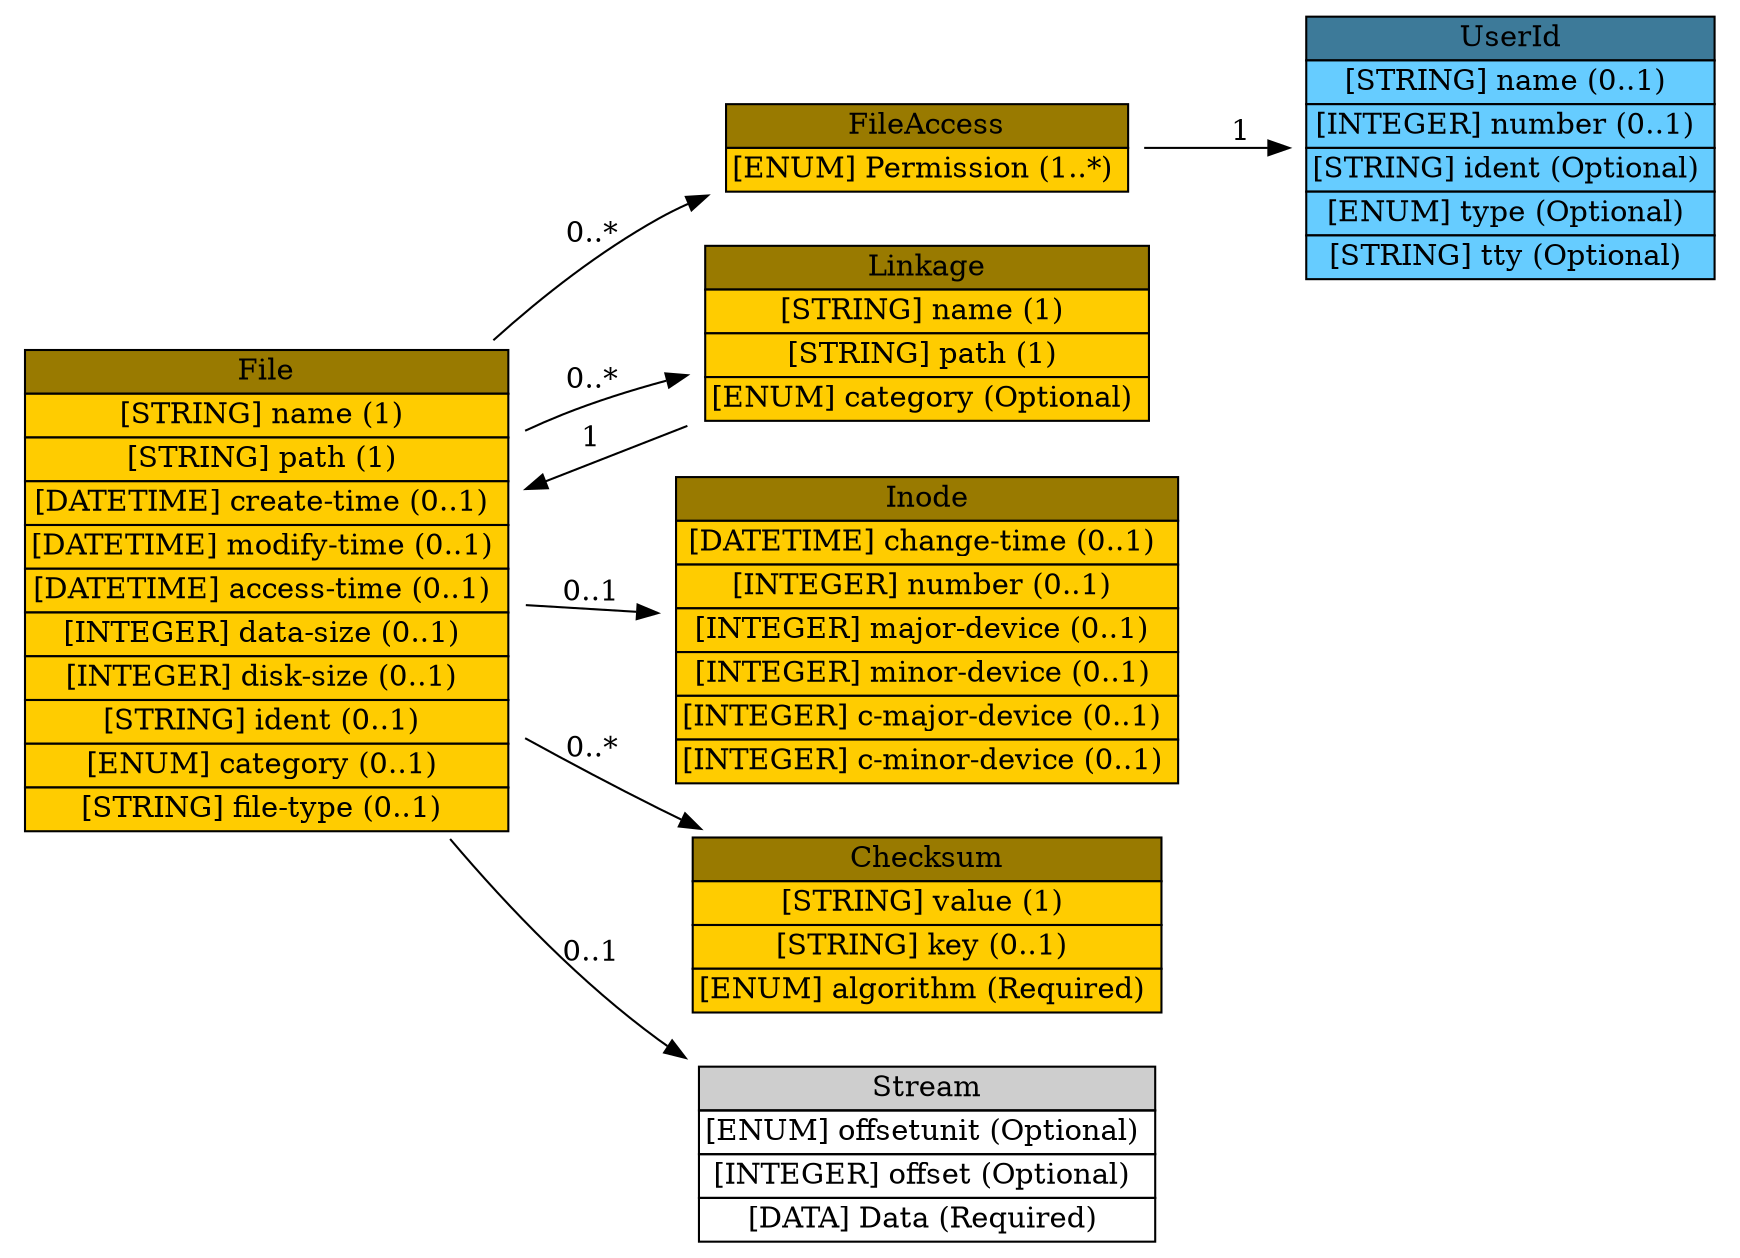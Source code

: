 digraph File {
	graph [rankdir=LR];
	node [label="\N"];
	graph [bb="0,0,804,572"];
	File [label=<<table BORDER="0" CELLBORDER="1" CELLSPACING="0"> <tr > <td BGCOLOR="#997a00" HREF="#" TITLE="The File class provides specific information about a file or other file-like object that has been created, deleted, or modified on the target. The description can provide either the file settings prior to the event or the file settings at the time of the event, as specified using the &quot;category&quot; attribute. ">File</td> </tr>" %<tr><td BGCOLOR="#FFCC00" HREF="#" TITLE="The name of the file to which the alert applies, not including the path to the file.">[STRING] name (1) </td></tr>%<tr><td BGCOLOR="#FFCC00" HREF="#" TITLE="The full path to the file, including the name.  The path name should be represented in as &quot;universal&quot; a manner as possible, to facilitate processing of the alert.">[STRING] path (1) </td></tr>%<tr><td BGCOLOR="#FFCC00" HREF="#" TITLE="Time the file was created.  Note that this is *not* the Unix &quot;st_ctime&quot; file attribute (which is not file creation time).  The Unix &quot;st_ctime&quot; attribute is contained in the &quot;Inode&quot; class.">[DATETIME] create-time (0..1) </td></tr>%<tr><td BGCOLOR="#FFCC00" HREF="#" TITLE="Time the file was last modified.">[DATETIME] modify-time (0..1) </td></tr>%<tr><td BGCOLOR="#FFCC00" HREF="#" TITLE="Time the file was last accessed.">[DATETIME] access-time (0..1) </td></tr>%<tr><td BGCOLOR="#FFCC00" HREF="#" TITLE="The size of the data, in bytes.  Typically what is meant when referring to file size.  On Unix UFS file systems, this value corresponds to stat.st_size.  On Windows NTFS, this value corresponds to Valid Data Length (VDL).">[INTEGER] data-size (0..1) </td></tr>%<tr><td BGCOLOR="#FFCC00" HREF="#" TITLE="The physical space on disk consumed by the file, in bytes.  On Unix UFS file systems, this value corresponds to 512 * stat.st_blocks.  On Windows NTFS, this value corresponds to End of File (EOF).">[INTEGER] disk-size (0..1) </td></tr>%<tr><td BGCOLOR="#FFCC00" HREF="#" TITLE="A unique identifier for this file; see Section 3.2.9.">[STRING] ident (0..1) </td></tr>%<tr><td BGCOLOR="#FFCC00" HREF="#" TITLE="The type of file system the file resides on.  This attribute governs how path names and other attributes are interpreted.">[ENUM] category (0..1) </td></tr>%<tr><td BGCOLOR="#FFCC00" HREF="#" TITLE="The type of file, as a mime-type.">[STRING] file-type (0..1) </td></tr>%</table>>, shape=plaintext, pos="120,320", width="3.3333", height="3.1806"];
	FileAccess [label=<<table BORDER="0" CELLBORDER="1" CELLSPACING="0"> <tr > <td BGCOLOR="#997a00" HREF="#" TITLE="The FileAccess class represents the access permissions on a file. The representation is intended to be useful across operating systems. ">FileAccess</td> </tr>" %<tr><td BGCOLOR="#FFCC00" HREF="#" TITLE="Level of access allowed.  The permitted values are shown below.  There is no default value.  (See also Section 10.)">[ENUM] Permission (1..*) </td></tr>%</table>>, shape=plaintext, pos="428,508", width="2.75", height="0.68056"];
	UserId [label=<<table BORDER="0" CELLBORDER="1" CELLSPACING="0"> <tr > <td BGCOLOR="#3d7a99" HREF="#" TITLE="The UserId class provides specific information about a user. More than one UserId can be used within the User class to indicate attempts to transition from one user to another, or to provide complete information about a user&#39;s (or process&#39;) privileges. ">UserId</td> </tr>" %<tr><td BGCOLOR="#66CCFF" HREF="#" TITLE="A user or group name.">[STRING] name (0..1) </td></tr>%<tr><td BGCOLOR="#66CCFF" HREF="#" TITLE="A user or group number.">[INTEGER] number (0..1) </td></tr>%<tr><td BGCOLOR="#66CCFF" HREF="#" TITLE="A unique identifier for the user id, see Section 3.2.9.">[STRING] ident (Optional) </td></tr>%<tr><td BGCOLOR="#66CCFF" HREF="#" TITLE="The type of user information represented.  The permitted values for this attribute are shown below.  The default value is &quot;original-user&quot;.  (See also Section 10.)">[ENUM] type (Optional) </td></tr>%<tr><td BGCOLOR="#66CCFF" HREF="#" TITLE="The tty the user is using.">[STRING] tty (Optional) </td></tr>%</table>>, shape=plaintext, pos="701,508", width="2.8611", height="1.7917"];
	Linkage [label=<<table BORDER="0" CELLBORDER="1" CELLSPACING="0"> <tr > <td BGCOLOR="#997a00" HREF="#" TITLE="The Linkage class represents file system connections between the file described in the &lt;File&gt; element and other objects in the file system. For example, if the &lt;File&gt; element is a symbolic link or shortcut, then the &lt;Linkage&gt; element should contain the name of the object the link points to. Further information can be provided about the object in the &lt;Linkage&gt; element with another &lt;File&gt; element, if appropriate. ">Linkage</td> </tr>" %<tr><td BGCOLOR="#FFCC00" HREF="#" TITLE="The name of the file system object, not including the path.">[STRING] name (1) </td></tr>%<tr><td BGCOLOR="#FFCC00" HREF="#" TITLE="The full path to the file system object, including the name.  The path name should be represented in as &quot;universal&quot; a manner as possible, to facilitate processing of the alert.">[STRING] path (1) </td></tr>%<tr><td BGCOLOR="#FFCC00" HREF="#" TITLE="Section 10.)">[ENUM] category (Optional) </td></tr>%</table>>, shape=plaintext, pos="428,422", width="3.0278", height="1.2361"];
	Inode [label=<<table BORDER="0" CELLBORDER="1" CELLSPACING="0"> <tr > <td BGCOLOR="#997a00" HREF="#" TITLE="The Inode class is used to represent the additional information contained in a Unix file system i-node. ">Inode</td> </tr>" %<tr><td BGCOLOR="#FFCC00" HREF="#" TITLE="The time of the last inode change, given by the st_ctime element of &quot;struct stat&quot;.">[DATETIME] change-time (0..1) </td></tr>%<tr><td BGCOLOR="#FFCC00" HREF="#" TITLE="The inode number.">[INTEGER] number (0..1) </td></tr>%<tr><td BGCOLOR="#FFCC00" HREF="#" TITLE="The major device number of the device the file resides on.">[INTEGER] major-device (0..1) </td></tr>%<tr><td BGCOLOR="#FFCC00" HREF="#" TITLE="The minor device number of the device the file resides on.">[INTEGER] minor-device (0..1) </td></tr>%<tr><td BGCOLOR="#FFCC00" HREF="#" TITLE="The major device of the file itself, if it is a character special device.">[INTEGER] c-major-device (0..1) </td></tr>%<tr><td BGCOLOR="#FFCC00" HREF="#" TITLE="The minor device of the file itself, if it is a character special device.">[INTEGER] c-minor-device (0..1) </td></tr>%</table>>, shape=plaintext, pos="428,286", width="3.4444", height="2.0694"];
	Checksum [label=<<table BORDER="0" CELLBORDER="1" CELLSPACING="0"> <tr > <td BGCOLOR="#997a00" HREF="#" TITLE="The Checksum class represents checksum information associated with the file. This checksum information can be provided by file integrity checkers, among others. ">Checksum</td> </tr>" %<tr><td BGCOLOR="#FFCC00" HREF="#" TITLE="The value of the checksum.">[STRING] value (1) </td></tr>%<tr><td BGCOLOR="#FFCC00" HREF="#" TITLE="The key to the checksum, if appropriate.">[STRING] key (0..1) </td></tr>%<tr><td BGCOLOR="#FFCC00" HREF="#" TITLE="default value.  (See also Section 10.)">[ENUM] algorithm (Required) </td></tr>%</table>>, shape=plaintext, pos="428,150", width="3.1389", height="1.2361"];
	Stream [label=<<table BORDER="0" CELLBORDER="1" CELLSPACING="0"> <tr > <td BGCOLOR="#CECECE" HREF="#" TITLE="The Stram class contains specific information about the content of a file">Stream</td> </tr>" %<tr><td HREF="#" TITLE="">[ENUM] offsetunit (Optional) </td></tr>%<tr><td HREF="#" TITLE="Amount of units (determined by the offsetunit attribute) to seek into the File">[INTEGER] offset (Optional) </td></tr>%<tr><td HREF="#" TITLE="Content of the file">[DATA] Data (Required) </td></tr>%</table>>, shape=plaintext, pos="428,44", width="3.1111", height="1.2361"];
	FileAccess -> UserId [label=1, pos="e,597.89,508 527.72,508 547.26,508 567.9,508 587.84,508", lp="575,516.5"];
	File -> FileAccess [label="0..*", pos="e,328.37,485.71 240.1,433.68 260.4,449.13 282.05,463.57 304,475 308.82,477.51 313.84,479.84 318.99,482", lp="272,471.5"];
	Linkage -> File [label=1, pos="e,240.45,354.47 318.19,380.15 307.35,376.28 296.48,372.5 286,369 274.42,365.13 262.33,361.26 250.19,357.48", lp="272,377.5"];
	File -> Linkage [label="0..*", pos="e,318.13,402.74 240.1,379.47 246.1,381.8 252.09,383.99 258,386 274,391.43 291.13,396.21 308.14,400.36", lp="272,403.5"];
	File -> Inode [label="0..1", pos="e,303.87,299.7 240.4,306.71 257.82,304.79 275.84,302.8 293.52,300.85", lp="272,313.5"];
	File -> Checksum [label="0..*", pos="e,321.6,194.12 240.08,239.73 261.05,226.86 282.9,214.12 304,203 306.76,201.55 309.57,200.1 312.41,198.66", lp="272,235.5"];
	File -> Stream [label="0..1", pos="e,316.93,88.158 196.94,206 226.95,167.68 263.81,127.07 304,97 305.42,95.939 306.86,94.895 308.32,93.867", lp="272,141.5"];
}
